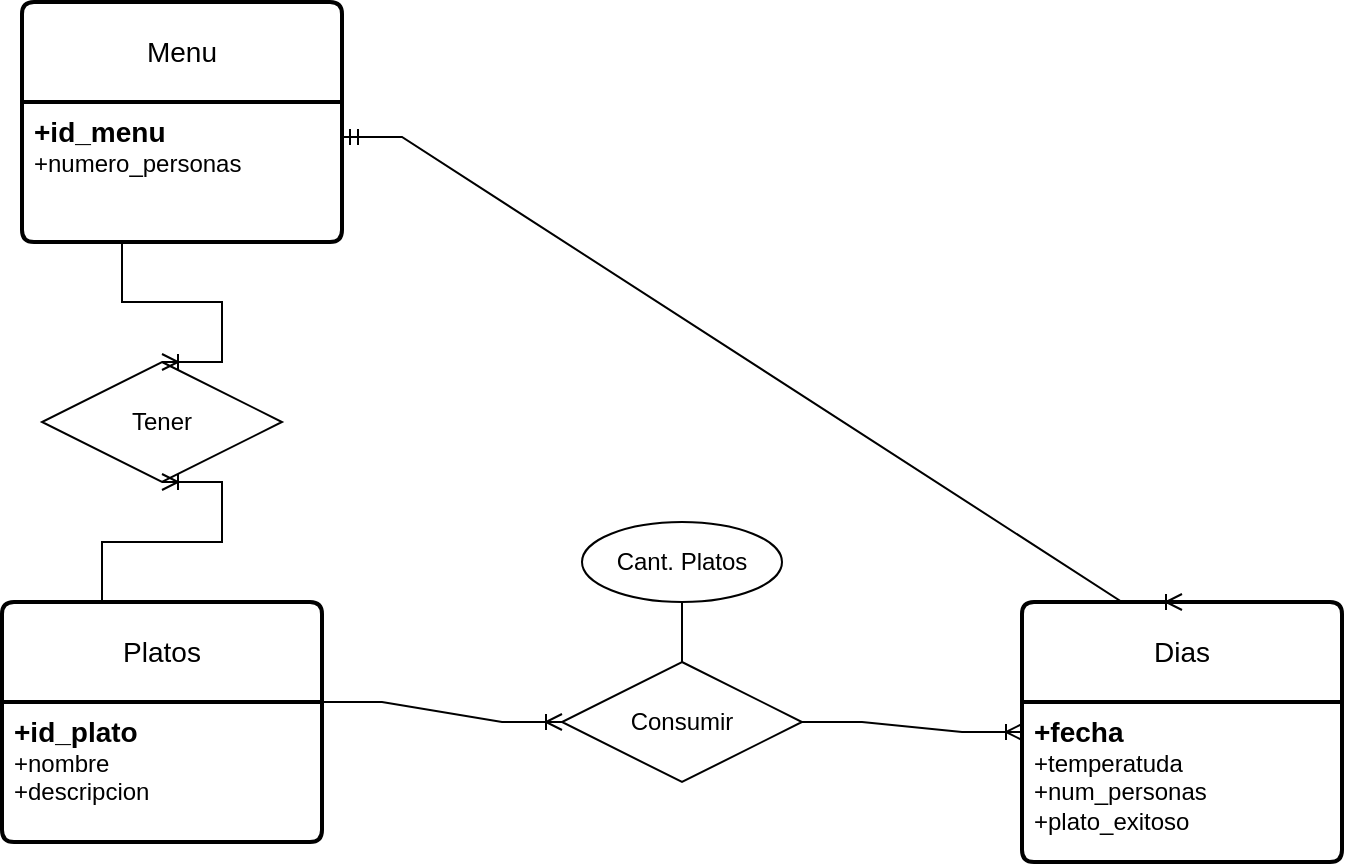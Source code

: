 <mxfile version="22.0.4" type="github">
  <diagram id="R2lEEEUBdFMjLlhIrx00" name="Page-1">
    <mxGraphModel dx="1050" dy="542" grid="1" gridSize="10" guides="1" tooltips="1" connect="1" arrows="1" fold="1" page="1" pageScale="1" pageWidth="850" pageHeight="1100" math="0" shadow="0" extFonts="Permanent Marker^https://fonts.googleapis.com/css?family=Permanent+Marker">
      <root>
        <mxCell id="0" />
        <mxCell id="1" parent="0" />
        <mxCell id="lavQlaf5K3k3yDDHc6R4-1" value="Menu" style="swimlane;childLayout=stackLayout;horizontal=1;startSize=50;horizontalStack=0;rounded=1;fontSize=14;fontStyle=0;strokeWidth=2;resizeParent=0;resizeLast=1;shadow=0;dashed=0;align=center;arcSize=4;whiteSpace=wrap;html=1;" vertex="1" parent="1">
          <mxGeometry x="110" y="20" width="160" height="120" as="geometry" />
        </mxCell>
        <mxCell id="lavQlaf5K3k3yDDHc6R4-2" value="&lt;font style=&quot;font-size: 14px;&quot;&gt;&lt;b&gt;+id_menu&lt;/b&gt;&lt;/font&gt;&lt;br&gt;+numero_personas" style="align=left;strokeColor=none;fillColor=none;spacingLeft=4;fontSize=12;verticalAlign=top;resizable=0;rotatable=0;part=1;html=1;" vertex="1" parent="lavQlaf5K3k3yDDHc6R4-1">
          <mxGeometry y="50" width="160" height="70" as="geometry" />
        </mxCell>
        <mxCell id="lavQlaf5K3k3yDDHc6R4-3" value="Tener" style="shape=rhombus;perimeter=rhombusPerimeter;whiteSpace=wrap;html=1;align=center;" vertex="1" parent="1">
          <mxGeometry x="120" y="200" width="120" height="60" as="geometry" />
        </mxCell>
        <mxCell id="lavQlaf5K3k3yDDHc6R4-4" value="Platos" style="swimlane;childLayout=stackLayout;horizontal=1;startSize=50;horizontalStack=0;rounded=1;fontSize=14;fontStyle=0;strokeWidth=2;resizeParent=0;resizeLast=1;shadow=0;dashed=0;align=center;arcSize=4;whiteSpace=wrap;html=1;" vertex="1" parent="1">
          <mxGeometry x="100" y="320" width="160" height="120" as="geometry" />
        </mxCell>
        <mxCell id="lavQlaf5K3k3yDDHc6R4-5" value="&lt;font style=&quot;font-size: 14px;&quot;&gt;&lt;b&gt;+id_plato&lt;/b&gt;&lt;/font&gt;&lt;br&gt;+nombre&lt;br&gt;+descripcion" style="align=left;strokeColor=none;fillColor=none;spacingLeft=4;fontSize=12;verticalAlign=top;resizable=0;rotatable=0;part=1;html=1;" vertex="1" parent="lavQlaf5K3k3yDDHc6R4-4">
          <mxGeometry y="50" width="160" height="70" as="geometry" />
        </mxCell>
        <mxCell id="lavQlaf5K3k3yDDHc6R4-6" value="Dias" style="swimlane;childLayout=stackLayout;horizontal=1;startSize=50;horizontalStack=0;rounded=1;fontSize=14;fontStyle=0;strokeWidth=2;resizeParent=0;resizeLast=1;shadow=0;dashed=0;align=center;arcSize=4;whiteSpace=wrap;html=1;" vertex="1" parent="1">
          <mxGeometry x="610" y="320" width="160" height="130" as="geometry" />
        </mxCell>
        <mxCell id="lavQlaf5K3k3yDDHc6R4-7" value="&lt;font style=&quot;font-size: 14px;&quot;&gt;&lt;b&gt;+fecha&lt;br&gt;&lt;/b&gt;&lt;/font&gt;+temperatuda&lt;br&gt;+num_personas&lt;br&gt;+plato_exitoso" style="align=left;strokeColor=none;fillColor=none;spacingLeft=4;fontSize=12;verticalAlign=top;resizable=0;rotatable=0;part=1;html=1;" vertex="1" parent="lavQlaf5K3k3yDDHc6R4-6">
          <mxGeometry y="50" width="160" height="80" as="geometry" />
        </mxCell>
        <mxCell id="lavQlaf5K3k3yDDHc6R4-9" value="Consumir" style="shape=rhombus;perimeter=rhombusPerimeter;whiteSpace=wrap;html=1;align=center;" vertex="1" parent="1">
          <mxGeometry x="380" y="350" width="120" height="60" as="geometry" />
        </mxCell>
        <mxCell id="lavQlaf5K3k3yDDHc6R4-13" value="Cant. Platos" style="ellipse;whiteSpace=wrap;html=1;align=center;" vertex="1" parent="1">
          <mxGeometry x="390" y="280" width="100" height="40" as="geometry" />
        </mxCell>
        <mxCell id="lavQlaf5K3k3yDDHc6R4-15" value="" style="edgeStyle=entityRelationEdgeStyle;fontSize=12;html=1;endArrow=ERoneToMany;rounded=0;exitX=0.5;exitY=1;exitDx=0;exitDy=0;entryX=0.5;entryY=0;entryDx=0;entryDy=0;" edge="1" parent="1" source="lavQlaf5K3k3yDDHc6R4-2" target="lavQlaf5K3k3yDDHc6R4-3">
          <mxGeometry width="100" height="100" relative="1" as="geometry">
            <mxPoint x="260" y="190" as="sourcePoint" />
            <mxPoint x="360" y="90" as="targetPoint" />
          </mxGeometry>
        </mxCell>
        <mxCell id="lavQlaf5K3k3yDDHc6R4-16" value="" style="edgeStyle=entityRelationEdgeStyle;fontSize=12;html=1;endArrow=ERoneToMany;rounded=0;exitX=0.5;exitY=0;exitDx=0;exitDy=0;entryX=0.5;entryY=1;entryDx=0;entryDy=0;" edge="1" parent="1" source="lavQlaf5K3k3yDDHc6R4-4" target="lavQlaf5K3k3yDDHc6R4-3">
          <mxGeometry width="100" height="100" relative="1" as="geometry">
            <mxPoint x="330" y="210" as="sourcePoint" />
            <mxPoint x="320" y="270" as="targetPoint" />
          </mxGeometry>
        </mxCell>
        <mxCell id="lavQlaf5K3k3yDDHc6R4-17" value="" style="edgeStyle=entityRelationEdgeStyle;fontSize=12;html=1;endArrow=ERoneToMany;rounded=0;exitX=1;exitY=0;exitDx=0;exitDy=0;entryX=0;entryY=0.5;entryDx=0;entryDy=0;" edge="1" parent="1" source="lavQlaf5K3k3yDDHc6R4-5" target="lavQlaf5K3k3yDDHc6R4-9">
          <mxGeometry width="100" height="100" relative="1" as="geometry">
            <mxPoint x="310" y="490" as="sourcePoint" />
            <mxPoint x="310" y="430" as="targetPoint" />
          </mxGeometry>
        </mxCell>
        <mxCell id="lavQlaf5K3k3yDDHc6R4-18" value="" style="edgeStyle=entityRelationEdgeStyle;fontSize=12;html=1;endArrow=ERoneToMany;rounded=0;entryX=0;entryY=0.5;entryDx=0;entryDy=0;exitX=1;exitY=0.5;exitDx=0;exitDy=0;" edge="1" parent="1" source="lavQlaf5K3k3yDDHc6R4-9" target="lavQlaf5K3k3yDDHc6R4-6">
          <mxGeometry width="100" height="100" relative="1" as="geometry">
            <mxPoint x="530" y="470" as="sourcePoint" />
            <mxPoint x="480" y="420" as="targetPoint" />
            <Array as="points">
              <mxPoint x="510" y="540" />
            </Array>
          </mxGeometry>
        </mxCell>
        <mxCell id="lavQlaf5K3k3yDDHc6R4-19" value="" style="endArrow=none;html=1;rounded=0;exitX=0.5;exitY=1;exitDx=0;exitDy=0;entryX=0.5;entryY=0;entryDx=0;entryDy=0;" edge="1" parent="1" source="lavQlaf5K3k3yDDHc6R4-13" target="lavQlaf5K3k3yDDHc6R4-9">
          <mxGeometry relative="1" as="geometry">
            <mxPoint x="490" y="250" as="sourcePoint" />
            <mxPoint x="650" y="250" as="targetPoint" />
          </mxGeometry>
        </mxCell>
        <mxCell id="lavQlaf5K3k3yDDHc6R4-21" value="" style="edgeStyle=entityRelationEdgeStyle;fontSize=12;html=1;endArrow=ERoneToMany;startArrow=ERmandOne;rounded=0;entryX=0.5;entryY=0;entryDx=0;entryDy=0;exitX=1;exitY=0.25;exitDx=0;exitDy=0;" edge="1" parent="1" source="lavQlaf5K3k3yDDHc6R4-2" target="lavQlaf5K3k3yDDHc6R4-6">
          <mxGeometry width="100" height="100" relative="1" as="geometry">
            <mxPoint x="490" y="150" as="sourcePoint" />
            <mxPoint x="590" y="50" as="targetPoint" />
          </mxGeometry>
        </mxCell>
      </root>
    </mxGraphModel>
  </diagram>
</mxfile>
